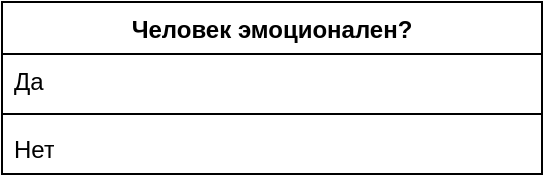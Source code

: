 <mxfile version="26.1.1">
  <diagram name="Страница — 1" id="bTa-fvpVanq-hgJ-Lf7A">
    <mxGraphModel dx="653" dy="936" grid="1" gridSize="10" guides="1" tooltips="1" connect="1" arrows="1" fold="1" page="1" pageScale="1" pageWidth="827" pageHeight="1169" math="0" shadow="0">
      <root>
        <mxCell id="0" />
        <mxCell id="1" parent="0" />
        <mxCell id="ou5a1hye03VjxYpfffwv-3" value="Человек эмоционален?" style="swimlane;fontStyle=1;align=center;verticalAlign=top;childLayout=stackLayout;horizontal=1;startSize=26;horizontalStack=0;resizeParent=1;resizeParentMax=0;resizeLast=0;collapsible=1;marginBottom=0;whiteSpace=wrap;html=1;" vertex="1" parent="1">
          <mxGeometry x="110" y="110" width="270" height="86" as="geometry" />
        </mxCell>
        <mxCell id="ou5a1hye03VjxYpfffwv-4" value="Да" style="text;strokeColor=none;fillColor=none;align=left;verticalAlign=top;spacingLeft=4;spacingRight=4;overflow=hidden;rotatable=0;points=[[0,0.5],[1,0.5]];portConstraint=eastwest;whiteSpace=wrap;html=1;" vertex="1" parent="ou5a1hye03VjxYpfffwv-3">
          <mxGeometry y="26" width="270" height="26" as="geometry" />
        </mxCell>
        <mxCell id="ou5a1hye03VjxYpfffwv-5" value="" style="line;strokeWidth=1;fillColor=none;align=left;verticalAlign=middle;spacingTop=-1;spacingLeft=3;spacingRight=3;rotatable=0;labelPosition=right;points=[];portConstraint=eastwest;strokeColor=inherit;" vertex="1" parent="ou5a1hye03VjxYpfffwv-3">
          <mxGeometry y="52" width="270" height="8" as="geometry" />
        </mxCell>
        <mxCell id="ou5a1hye03VjxYpfffwv-6" value="Нет" style="text;strokeColor=none;fillColor=none;align=left;verticalAlign=top;spacingLeft=4;spacingRight=4;overflow=hidden;rotatable=0;points=[[0,0.5],[1,0.5]];portConstraint=eastwest;whiteSpace=wrap;html=1;" vertex="1" parent="ou5a1hye03VjxYpfffwv-3">
          <mxGeometry y="60" width="270" height="26" as="geometry" />
        </mxCell>
      </root>
    </mxGraphModel>
  </diagram>
</mxfile>

